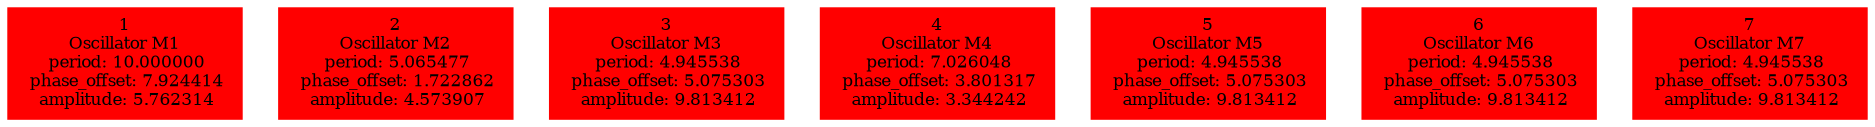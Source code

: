  digraph g{ forcelabels=true;
1 [label=<1<BR />Oscillator M1<BR /> period: 10.000000<BR /> phase_offset: 7.924414<BR /> amplitude: 5.762314>, shape=box,color=red,style=filled,fontsize=8];2 [label=<2<BR />Oscillator M2<BR /> period: 5.065477<BR /> phase_offset: 1.722862<BR /> amplitude: 4.573907>, shape=box,color=red,style=filled,fontsize=8];3 [label=<3<BR />Oscillator M3<BR /> period: 4.945538<BR /> phase_offset: 5.075303<BR /> amplitude: 9.813412>, shape=box,color=red,style=filled,fontsize=8];4 [label=<4<BR />Oscillator M4<BR /> period: 7.026048<BR /> phase_offset: 3.801317<BR /> amplitude: 3.344242>, shape=box,color=red,style=filled,fontsize=8];5 [label=<5<BR />Oscillator M5<BR /> period: 4.945538<BR /> phase_offset: 5.075303<BR /> amplitude: 9.813412>, shape=box,color=red,style=filled,fontsize=8];6 [label=<6<BR />Oscillator M6<BR /> period: 4.945538<BR /> phase_offset: 5.075303<BR /> amplitude: 9.813412>, shape=box,color=red,style=filled,fontsize=8];7 [label=<7<BR />Oscillator M7<BR /> period: 4.945538<BR /> phase_offset: 5.075303<BR /> amplitude: 9.813412>, shape=box,color=red,style=filled,fontsize=8]; }
